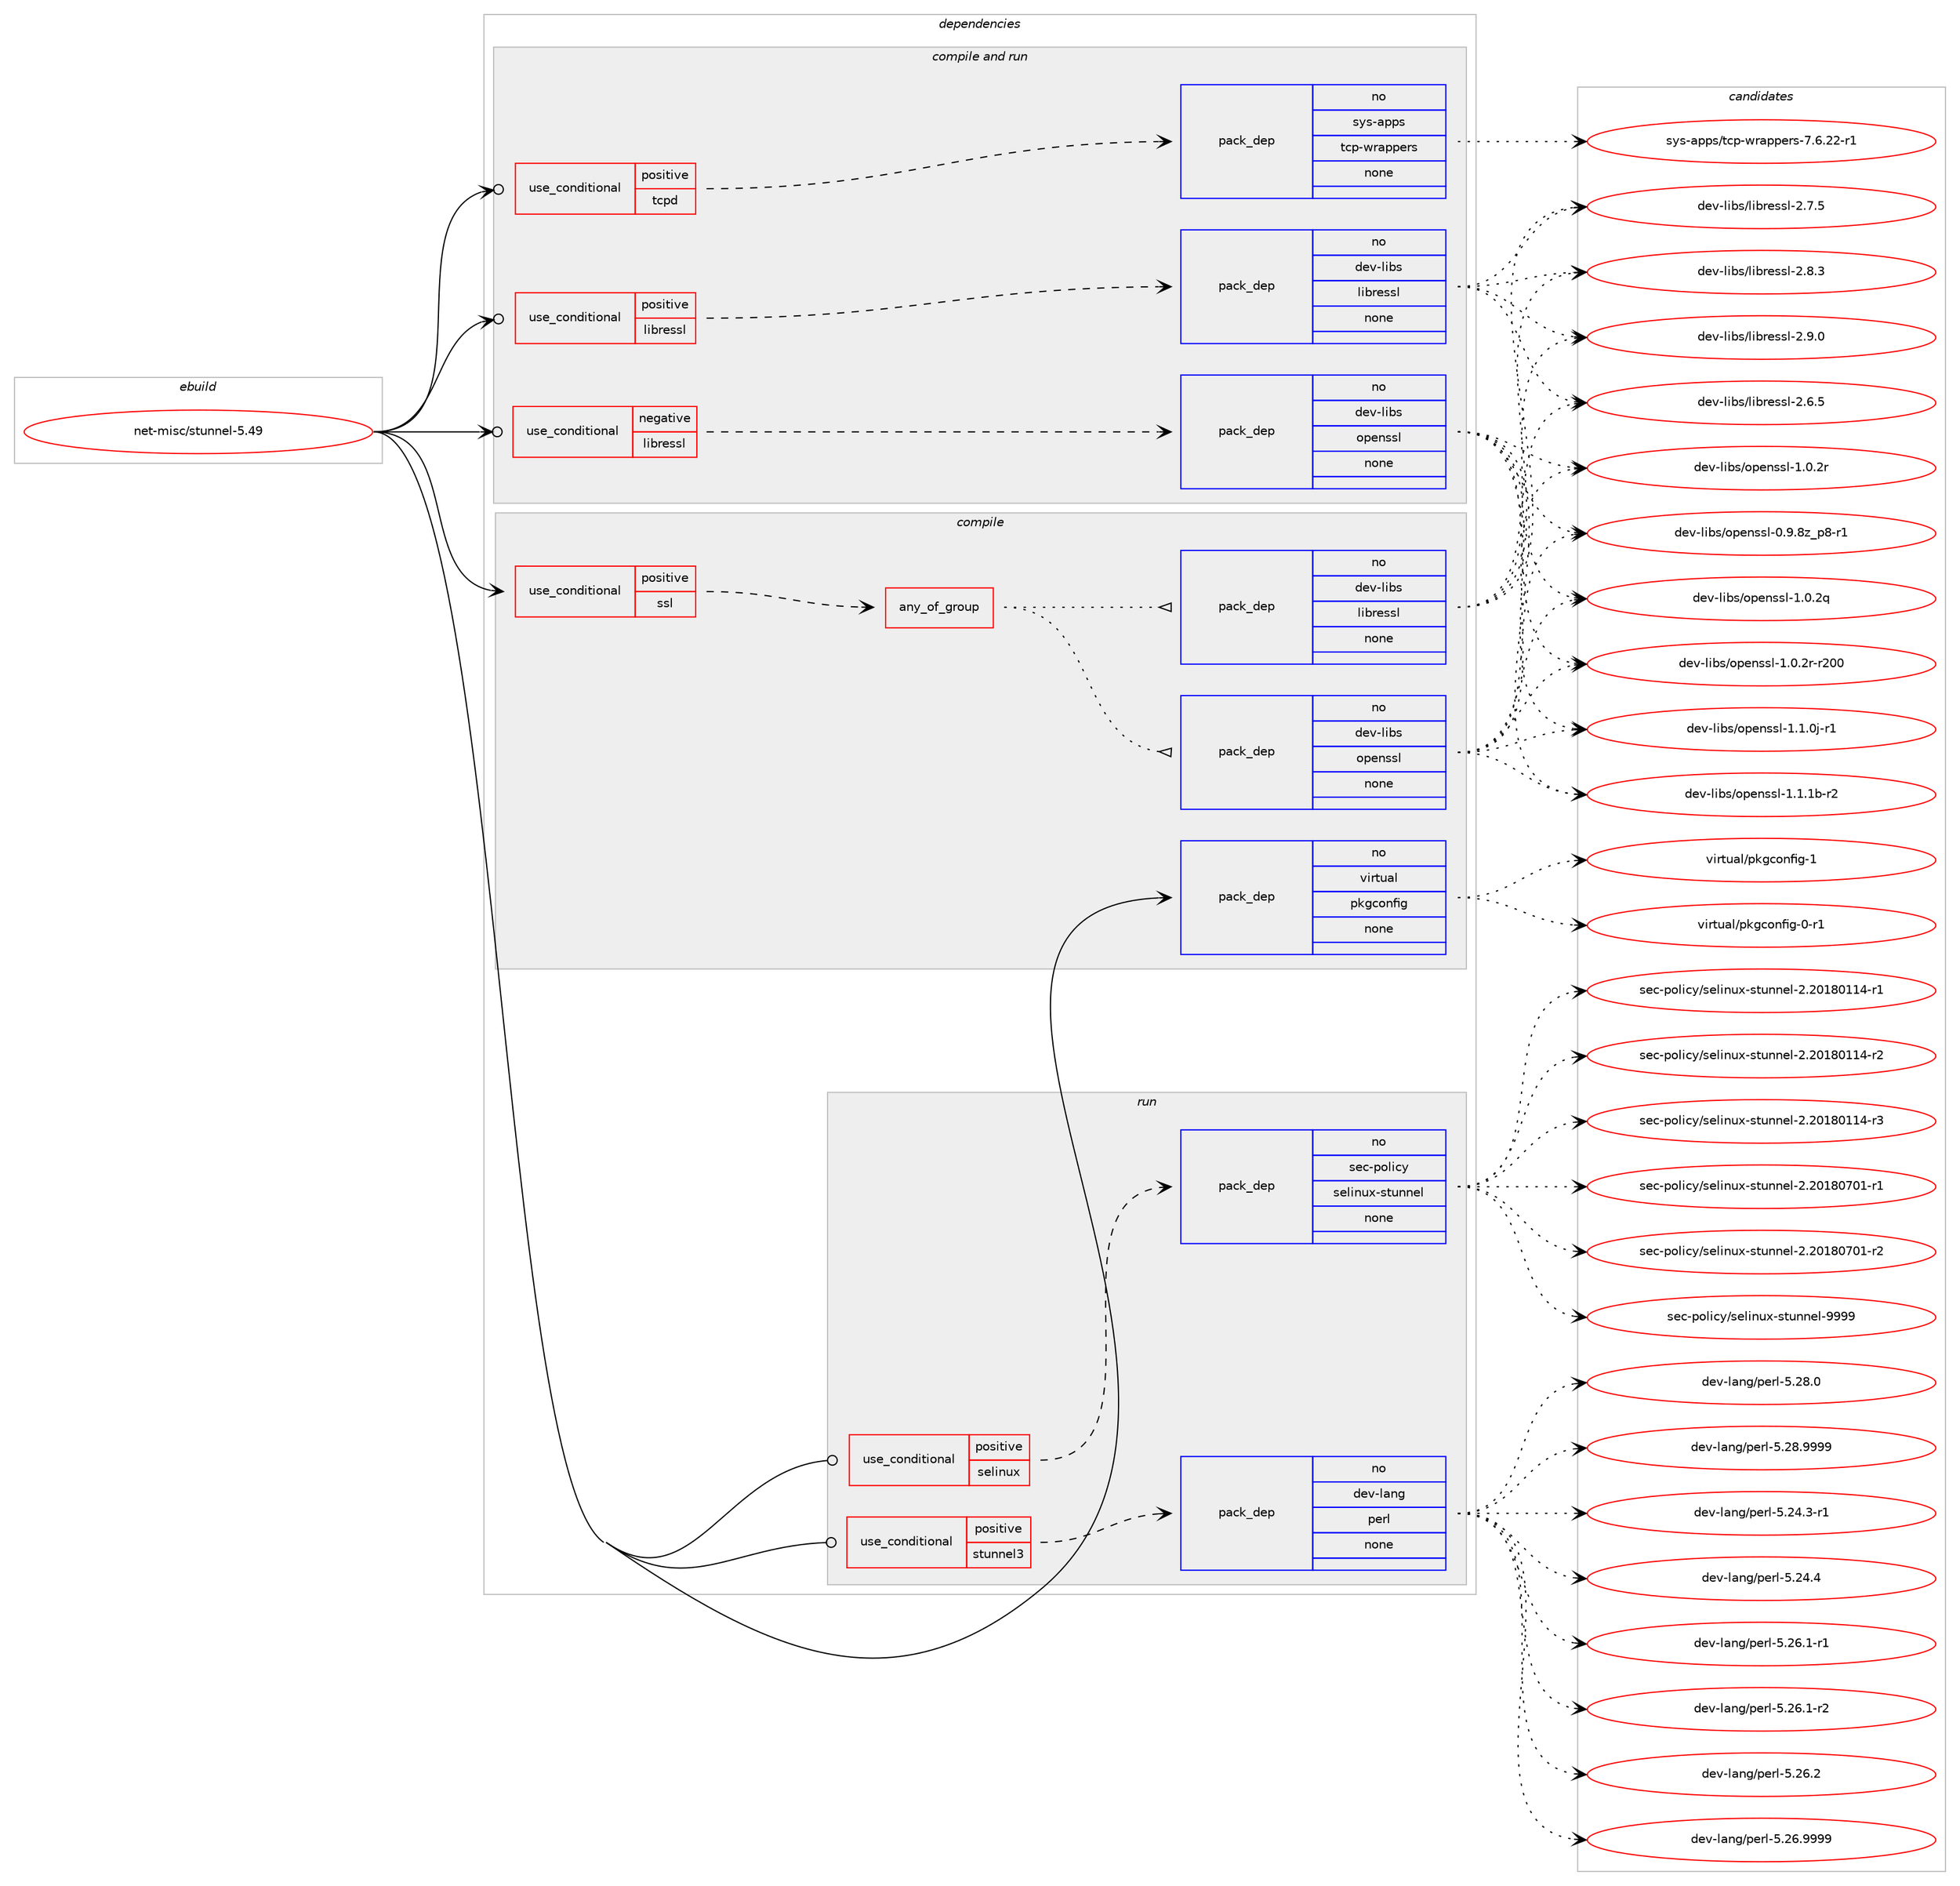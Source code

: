 digraph prolog {

# *************
# Graph options
# *************

newrank=true;
concentrate=true;
compound=true;
graph [rankdir=LR,fontname=Helvetica,fontsize=10,ranksep=1.5];#, ranksep=2.5, nodesep=0.2];
edge  [arrowhead=vee];
node  [fontname=Helvetica,fontsize=10];

# **********
# The ebuild
# **********

subgraph cluster_leftcol {
color=gray;
rank=same;
label=<<i>ebuild</i>>;
id [label="net-misc/stunnel-5.49", color=red, width=4, href="../net-misc/stunnel-5.49.svg"];
}

# ****************
# The dependencies
# ****************

subgraph cluster_midcol {
color=gray;
label=<<i>dependencies</i>>;
subgraph cluster_compile {
fillcolor="#eeeeee";
style=filled;
label=<<i>compile</i>>;
subgraph cond449476 {
dependency1672994 [label=<<TABLE BORDER="0" CELLBORDER="1" CELLSPACING="0" CELLPADDING="4"><TR><TD ROWSPAN="3" CELLPADDING="10">use_conditional</TD></TR><TR><TD>positive</TD></TR><TR><TD>ssl</TD></TR></TABLE>>, shape=none, color=red];
subgraph any26474 {
dependency1672995 [label=<<TABLE BORDER="0" CELLBORDER="1" CELLSPACING="0" CELLPADDING="4"><TR><TD CELLPADDING="10">any_of_group</TD></TR></TABLE>>, shape=none, color=red];subgraph pack1196214 {
dependency1672996 [label=<<TABLE BORDER="0" CELLBORDER="1" CELLSPACING="0" CELLPADDING="4" WIDTH="220"><TR><TD ROWSPAN="6" CELLPADDING="30">pack_dep</TD></TR><TR><TD WIDTH="110">no</TD></TR><TR><TD>dev-libs</TD></TR><TR><TD>openssl</TD></TR><TR><TD>none</TD></TR><TR><TD></TD></TR></TABLE>>, shape=none, color=blue];
}
dependency1672995:e -> dependency1672996:w [weight=20,style="dotted",arrowhead="oinv"];
subgraph pack1196215 {
dependency1672997 [label=<<TABLE BORDER="0" CELLBORDER="1" CELLSPACING="0" CELLPADDING="4" WIDTH="220"><TR><TD ROWSPAN="6" CELLPADDING="30">pack_dep</TD></TR><TR><TD WIDTH="110">no</TD></TR><TR><TD>dev-libs</TD></TR><TR><TD>libressl</TD></TR><TR><TD>none</TD></TR><TR><TD></TD></TR></TABLE>>, shape=none, color=blue];
}
dependency1672995:e -> dependency1672997:w [weight=20,style="dotted",arrowhead="oinv"];
}
dependency1672994:e -> dependency1672995:w [weight=20,style="dashed",arrowhead="vee"];
}
id:e -> dependency1672994:w [weight=20,style="solid",arrowhead="vee"];
subgraph pack1196216 {
dependency1672998 [label=<<TABLE BORDER="0" CELLBORDER="1" CELLSPACING="0" CELLPADDING="4" WIDTH="220"><TR><TD ROWSPAN="6" CELLPADDING="30">pack_dep</TD></TR><TR><TD WIDTH="110">no</TD></TR><TR><TD>virtual</TD></TR><TR><TD>pkgconfig</TD></TR><TR><TD>none</TD></TR><TR><TD></TD></TR></TABLE>>, shape=none, color=blue];
}
id:e -> dependency1672998:w [weight=20,style="solid",arrowhead="vee"];
}
subgraph cluster_compileandrun {
fillcolor="#eeeeee";
style=filled;
label=<<i>compile and run</i>>;
subgraph cond449477 {
dependency1672999 [label=<<TABLE BORDER="0" CELLBORDER="1" CELLSPACING="0" CELLPADDING="4"><TR><TD ROWSPAN="3" CELLPADDING="10">use_conditional</TD></TR><TR><TD>negative</TD></TR><TR><TD>libressl</TD></TR></TABLE>>, shape=none, color=red];
subgraph pack1196217 {
dependency1673000 [label=<<TABLE BORDER="0" CELLBORDER="1" CELLSPACING="0" CELLPADDING="4" WIDTH="220"><TR><TD ROWSPAN="6" CELLPADDING="30">pack_dep</TD></TR><TR><TD WIDTH="110">no</TD></TR><TR><TD>dev-libs</TD></TR><TR><TD>openssl</TD></TR><TR><TD>none</TD></TR><TR><TD></TD></TR></TABLE>>, shape=none, color=blue];
}
dependency1672999:e -> dependency1673000:w [weight=20,style="dashed",arrowhead="vee"];
}
id:e -> dependency1672999:w [weight=20,style="solid",arrowhead="odotvee"];
subgraph cond449478 {
dependency1673001 [label=<<TABLE BORDER="0" CELLBORDER="1" CELLSPACING="0" CELLPADDING="4"><TR><TD ROWSPAN="3" CELLPADDING="10">use_conditional</TD></TR><TR><TD>positive</TD></TR><TR><TD>libressl</TD></TR></TABLE>>, shape=none, color=red];
subgraph pack1196218 {
dependency1673002 [label=<<TABLE BORDER="0" CELLBORDER="1" CELLSPACING="0" CELLPADDING="4" WIDTH="220"><TR><TD ROWSPAN="6" CELLPADDING="30">pack_dep</TD></TR><TR><TD WIDTH="110">no</TD></TR><TR><TD>dev-libs</TD></TR><TR><TD>libressl</TD></TR><TR><TD>none</TD></TR><TR><TD></TD></TR></TABLE>>, shape=none, color=blue];
}
dependency1673001:e -> dependency1673002:w [weight=20,style="dashed",arrowhead="vee"];
}
id:e -> dependency1673001:w [weight=20,style="solid",arrowhead="odotvee"];
subgraph cond449479 {
dependency1673003 [label=<<TABLE BORDER="0" CELLBORDER="1" CELLSPACING="0" CELLPADDING="4"><TR><TD ROWSPAN="3" CELLPADDING="10">use_conditional</TD></TR><TR><TD>positive</TD></TR><TR><TD>tcpd</TD></TR></TABLE>>, shape=none, color=red];
subgraph pack1196219 {
dependency1673004 [label=<<TABLE BORDER="0" CELLBORDER="1" CELLSPACING="0" CELLPADDING="4" WIDTH="220"><TR><TD ROWSPAN="6" CELLPADDING="30">pack_dep</TD></TR><TR><TD WIDTH="110">no</TD></TR><TR><TD>sys-apps</TD></TR><TR><TD>tcp-wrappers</TD></TR><TR><TD>none</TD></TR><TR><TD></TD></TR></TABLE>>, shape=none, color=blue];
}
dependency1673003:e -> dependency1673004:w [weight=20,style="dashed",arrowhead="vee"];
}
id:e -> dependency1673003:w [weight=20,style="solid",arrowhead="odotvee"];
}
subgraph cluster_run {
fillcolor="#eeeeee";
style=filled;
label=<<i>run</i>>;
subgraph cond449480 {
dependency1673005 [label=<<TABLE BORDER="0" CELLBORDER="1" CELLSPACING="0" CELLPADDING="4"><TR><TD ROWSPAN="3" CELLPADDING="10">use_conditional</TD></TR><TR><TD>positive</TD></TR><TR><TD>selinux</TD></TR></TABLE>>, shape=none, color=red];
subgraph pack1196220 {
dependency1673006 [label=<<TABLE BORDER="0" CELLBORDER="1" CELLSPACING="0" CELLPADDING="4" WIDTH="220"><TR><TD ROWSPAN="6" CELLPADDING="30">pack_dep</TD></TR><TR><TD WIDTH="110">no</TD></TR><TR><TD>sec-policy</TD></TR><TR><TD>selinux-stunnel</TD></TR><TR><TD>none</TD></TR><TR><TD></TD></TR></TABLE>>, shape=none, color=blue];
}
dependency1673005:e -> dependency1673006:w [weight=20,style="dashed",arrowhead="vee"];
}
id:e -> dependency1673005:w [weight=20,style="solid",arrowhead="odot"];
subgraph cond449481 {
dependency1673007 [label=<<TABLE BORDER="0" CELLBORDER="1" CELLSPACING="0" CELLPADDING="4"><TR><TD ROWSPAN="3" CELLPADDING="10">use_conditional</TD></TR><TR><TD>positive</TD></TR><TR><TD>stunnel3</TD></TR></TABLE>>, shape=none, color=red];
subgraph pack1196221 {
dependency1673008 [label=<<TABLE BORDER="0" CELLBORDER="1" CELLSPACING="0" CELLPADDING="4" WIDTH="220"><TR><TD ROWSPAN="6" CELLPADDING="30">pack_dep</TD></TR><TR><TD WIDTH="110">no</TD></TR><TR><TD>dev-lang</TD></TR><TR><TD>perl</TD></TR><TR><TD>none</TD></TR><TR><TD></TD></TR></TABLE>>, shape=none, color=blue];
}
dependency1673007:e -> dependency1673008:w [weight=20,style="dashed",arrowhead="vee"];
}
id:e -> dependency1673007:w [weight=20,style="solid",arrowhead="odot"];
}
}

# **************
# The candidates
# **************

subgraph cluster_choices {
rank=same;
color=gray;
label=<<i>candidates</i>>;

subgraph choice1196214 {
color=black;
nodesep=1;
choice10010111845108105981154711111210111011511510845484657465612295112564511449 [label="dev-libs/openssl-0.9.8z_p8-r1", color=red, width=4,href="../dev-libs/openssl-0.9.8z_p8-r1.svg"];
choice100101118451081059811547111112101110115115108454946484650113 [label="dev-libs/openssl-1.0.2q", color=red, width=4,href="../dev-libs/openssl-1.0.2q.svg"];
choice100101118451081059811547111112101110115115108454946484650114 [label="dev-libs/openssl-1.0.2r", color=red, width=4,href="../dev-libs/openssl-1.0.2r.svg"];
choice10010111845108105981154711111210111011511510845494648465011445114504848 [label="dev-libs/openssl-1.0.2r-r200", color=red, width=4,href="../dev-libs/openssl-1.0.2r-r200.svg"];
choice1001011184510810598115471111121011101151151084549464946481064511449 [label="dev-libs/openssl-1.1.0j-r1", color=red, width=4,href="../dev-libs/openssl-1.1.0j-r1.svg"];
choice100101118451081059811547111112101110115115108454946494649984511450 [label="dev-libs/openssl-1.1.1b-r2", color=red, width=4,href="../dev-libs/openssl-1.1.1b-r2.svg"];
dependency1672996:e -> choice10010111845108105981154711111210111011511510845484657465612295112564511449:w [style=dotted,weight="100"];
dependency1672996:e -> choice100101118451081059811547111112101110115115108454946484650113:w [style=dotted,weight="100"];
dependency1672996:e -> choice100101118451081059811547111112101110115115108454946484650114:w [style=dotted,weight="100"];
dependency1672996:e -> choice10010111845108105981154711111210111011511510845494648465011445114504848:w [style=dotted,weight="100"];
dependency1672996:e -> choice1001011184510810598115471111121011101151151084549464946481064511449:w [style=dotted,weight="100"];
dependency1672996:e -> choice100101118451081059811547111112101110115115108454946494649984511450:w [style=dotted,weight="100"];
}
subgraph choice1196215 {
color=black;
nodesep=1;
choice10010111845108105981154710810598114101115115108455046544653 [label="dev-libs/libressl-2.6.5", color=red, width=4,href="../dev-libs/libressl-2.6.5.svg"];
choice10010111845108105981154710810598114101115115108455046554653 [label="dev-libs/libressl-2.7.5", color=red, width=4,href="../dev-libs/libressl-2.7.5.svg"];
choice10010111845108105981154710810598114101115115108455046564651 [label="dev-libs/libressl-2.8.3", color=red, width=4,href="../dev-libs/libressl-2.8.3.svg"];
choice10010111845108105981154710810598114101115115108455046574648 [label="dev-libs/libressl-2.9.0", color=red, width=4,href="../dev-libs/libressl-2.9.0.svg"];
dependency1672997:e -> choice10010111845108105981154710810598114101115115108455046544653:w [style=dotted,weight="100"];
dependency1672997:e -> choice10010111845108105981154710810598114101115115108455046554653:w [style=dotted,weight="100"];
dependency1672997:e -> choice10010111845108105981154710810598114101115115108455046564651:w [style=dotted,weight="100"];
dependency1672997:e -> choice10010111845108105981154710810598114101115115108455046574648:w [style=dotted,weight="100"];
}
subgraph choice1196216 {
color=black;
nodesep=1;
choice11810511411611797108471121071039911111010210510345484511449 [label="virtual/pkgconfig-0-r1", color=red, width=4,href="../virtual/pkgconfig-0-r1.svg"];
choice1181051141161179710847112107103991111101021051034549 [label="virtual/pkgconfig-1", color=red, width=4,href="../virtual/pkgconfig-1.svg"];
dependency1672998:e -> choice11810511411611797108471121071039911111010210510345484511449:w [style=dotted,weight="100"];
dependency1672998:e -> choice1181051141161179710847112107103991111101021051034549:w [style=dotted,weight="100"];
}
subgraph choice1196217 {
color=black;
nodesep=1;
choice10010111845108105981154711111210111011511510845484657465612295112564511449 [label="dev-libs/openssl-0.9.8z_p8-r1", color=red, width=4,href="../dev-libs/openssl-0.9.8z_p8-r1.svg"];
choice100101118451081059811547111112101110115115108454946484650113 [label="dev-libs/openssl-1.0.2q", color=red, width=4,href="../dev-libs/openssl-1.0.2q.svg"];
choice100101118451081059811547111112101110115115108454946484650114 [label="dev-libs/openssl-1.0.2r", color=red, width=4,href="../dev-libs/openssl-1.0.2r.svg"];
choice10010111845108105981154711111210111011511510845494648465011445114504848 [label="dev-libs/openssl-1.0.2r-r200", color=red, width=4,href="../dev-libs/openssl-1.0.2r-r200.svg"];
choice1001011184510810598115471111121011101151151084549464946481064511449 [label="dev-libs/openssl-1.1.0j-r1", color=red, width=4,href="../dev-libs/openssl-1.1.0j-r1.svg"];
choice100101118451081059811547111112101110115115108454946494649984511450 [label="dev-libs/openssl-1.1.1b-r2", color=red, width=4,href="../dev-libs/openssl-1.1.1b-r2.svg"];
dependency1673000:e -> choice10010111845108105981154711111210111011511510845484657465612295112564511449:w [style=dotted,weight="100"];
dependency1673000:e -> choice100101118451081059811547111112101110115115108454946484650113:w [style=dotted,weight="100"];
dependency1673000:e -> choice100101118451081059811547111112101110115115108454946484650114:w [style=dotted,weight="100"];
dependency1673000:e -> choice10010111845108105981154711111210111011511510845494648465011445114504848:w [style=dotted,weight="100"];
dependency1673000:e -> choice1001011184510810598115471111121011101151151084549464946481064511449:w [style=dotted,weight="100"];
dependency1673000:e -> choice100101118451081059811547111112101110115115108454946494649984511450:w [style=dotted,weight="100"];
}
subgraph choice1196218 {
color=black;
nodesep=1;
choice10010111845108105981154710810598114101115115108455046544653 [label="dev-libs/libressl-2.6.5", color=red, width=4,href="../dev-libs/libressl-2.6.5.svg"];
choice10010111845108105981154710810598114101115115108455046554653 [label="dev-libs/libressl-2.7.5", color=red, width=4,href="../dev-libs/libressl-2.7.5.svg"];
choice10010111845108105981154710810598114101115115108455046564651 [label="dev-libs/libressl-2.8.3", color=red, width=4,href="../dev-libs/libressl-2.8.3.svg"];
choice10010111845108105981154710810598114101115115108455046574648 [label="dev-libs/libressl-2.9.0", color=red, width=4,href="../dev-libs/libressl-2.9.0.svg"];
dependency1673002:e -> choice10010111845108105981154710810598114101115115108455046544653:w [style=dotted,weight="100"];
dependency1673002:e -> choice10010111845108105981154710810598114101115115108455046554653:w [style=dotted,weight="100"];
dependency1673002:e -> choice10010111845108105981154710810598114101115115108455046564651:w [style=dotted,weight="100"];
dependency1673002:e -> choice10010111845108105981154710810598114101115115108455046574648:w [style=dotted,weight="100"];
}
subgraph choice1196219 {
color=black;
nodesep=1;
choice115121115459711211211547116991124511911497112112101114115455546544650504511449 [label="sys-apps/tcp-wrappers-7.6.22-r1", color=red, width=4,href="../sys-apps/tcp-wrappers-7.6.22-r1.svg"];
dependency1673004:e -> choice115121115459711211211547116991124511911497112112101114115455546544650504511449:w [style=dotted,weight="100"];
}
subgraph choice1196220 {
color=black;
nodesep=1;
choice115101994511211110810599121471151011081051101171204511511611711011010110845504650484956484949524511449 [label="sec-policy/selinux-stunnel-2.20180114-r1", color=red, width=4,href="../sec-policy/selinux-stunnel-2.20180114-r1.svg"];
choice115101994511211110810599121471151011081051101171204511511611711011010110845504650484956484949524511450 [label="sec-policy/selinux-stunnel-2.20180114-r2", color=red, width=4,href="../sec-policy/selinux-stunnel-2.20180114-r2.svg"];
choice115101994511211110810599121471151011081051101171204511511611711011010110845504650484956484949524511451 [label="sec-policy/selinux-stunnel-2.20180114-r3", color=red, width=4,href="../sec-policy/selinux-stunnel-2.20180114-r3.svg"];
choice115101994511211110810599121471151011081051101171204511511611711011010110845504650484956485548494511449 [label="sec-policy/selinux-stunnel-2.20180701-r1", color=red, width=4,href="../sec-policy/selinux-stunnel-2.20180701-r1.svg"];
choice115101994511211110810599121471151011081051101171204511511611711011010110845504650484956485548494511450 [label="sec-policy/selinux-stunnel-2.20180701-r2", color=red, width=4,href="../sec-policy/selinux-stunnel-2.20180701-r2.svg"];
choice11510199451121111081059912147115101108105110117120451151161171101101011084557575757 [label="sec-policy/selinux-stunnel-9999", color=red, width=4,href="../sec-policy/selinux-stunnel-9999.svg"];
dependency1673006:e -> choice115101994511211110810599121471151011081051101171204511511611711011010110845504650484956484949524511449:w [style=dotted,weight="100"];
dependency1673006:e -> choice115101994511211110810599121471151011081051101171204511511611711011010110845504650484956484949524511450:w [style=dotted,weight="100"];
dependency1673006:e -> choice115101994511211110810599121471151011081051101171204511511611711011010110845504650484956484949524511451:w [style=dotted,weight="100"];
dependency1673006:e -> choice115101994511211110810599121471151011081051101171204511511611711011010110845504650484956485548494511449:w [style=dotted,weight="100"];
dependency1673006:e -> choice115101994511211110810599121471151011081051101171204511511611711011010110845504650484956485548494511450:w [style=dotted,weight="100"];
dependency1673006:e -> choice11510199451121111081059912147115101108105110117120451151161171101101011084557575757:w [style=dotted,weight="100"];
}
subgraph choice1196221 {
color=black;
nodesep=1;
choice100101118451089711010347112101114108455346505246514511449 [label="dev-lang/perl-5.24.3-r1", color=red, width=4,href="../dev-lang/perl-5.24.3-r1.svg"];
choice10010111845108971101034711210111410845534650524652 [label="dev-lang/perl-5.24.4", color=red, width=4,href="../dev-lang/perl-5.24.4.svg"];
choice100101118451089711010347112101114108455346505446494511449 [label="dev-lang/perl-5.26.1-r1", color=red, width=4,href="../dev-lang/perl-5.26.1-r1.svg"];
choice100101118451089711010347112101114108455346505446494511450 [label="dev-lang/perl-5.26.1-r2", color=red, width=4,href="../dev-lang/perl-5.26.1-r2.svg"];
choice10010111845108971101034711210111410845534650544650 [label="dev-lang/perl-5.26.2", color=red, width=4,href="../dev-lang/perl-5.26.2.svg"];
choice10010111845108971101034711210111410845534650544657575757 [label="dev-lang/perl-5.26.9999", color=red, width=4,href="../dev-lang/perl-5.26.9999.svg"];
choice10010111845108971101034711210111410845534650564648 [label="dev-lang/perl-5.28.0", color=red, width=4,href="../dev-lang/perl-5.28.0.svg"];
choice10010111845108971101034711210111410845534650564657575757 [label="dev-lang/perl-5.28.9999", color=red, width=4,href="../dev-lang/perl-5.28.9999.svg"];
dependency1673008:e -> choice100101118451089711010347112101114108455346505246514511449:w [style=dotted,weight="100"];
dependency1673008:e -> choice10010111845108971101034711210111410845534650524652:w [style=dotted,weight="100"];
dependency1673008:e -> choice100101118451089711010347112101114108455346505446494511449:w [style=dotted,weight="100"];
dependency1673008:e -> choice100101118451089711010347112101114108455346505446494511450:w [style=dotted,weight="100"];
dependency1673008:e -> choice10010111845108971101034711210111410845534650544650:w [style=dotted,weight="100"];
dependency1673008:e -> choice10010111845108971101034711210111410845534650544657575757:w [style=dotted,weight="100"];
dependency1673008:e -> choice10010111845108971101034711210111410845534650564648:w [style=dotted,weight="100"];
dependency1673008:e -> choice10010111845108971101034711210111410845534650564657575757:w [style=dotted,weight="100"];
}
}

}
